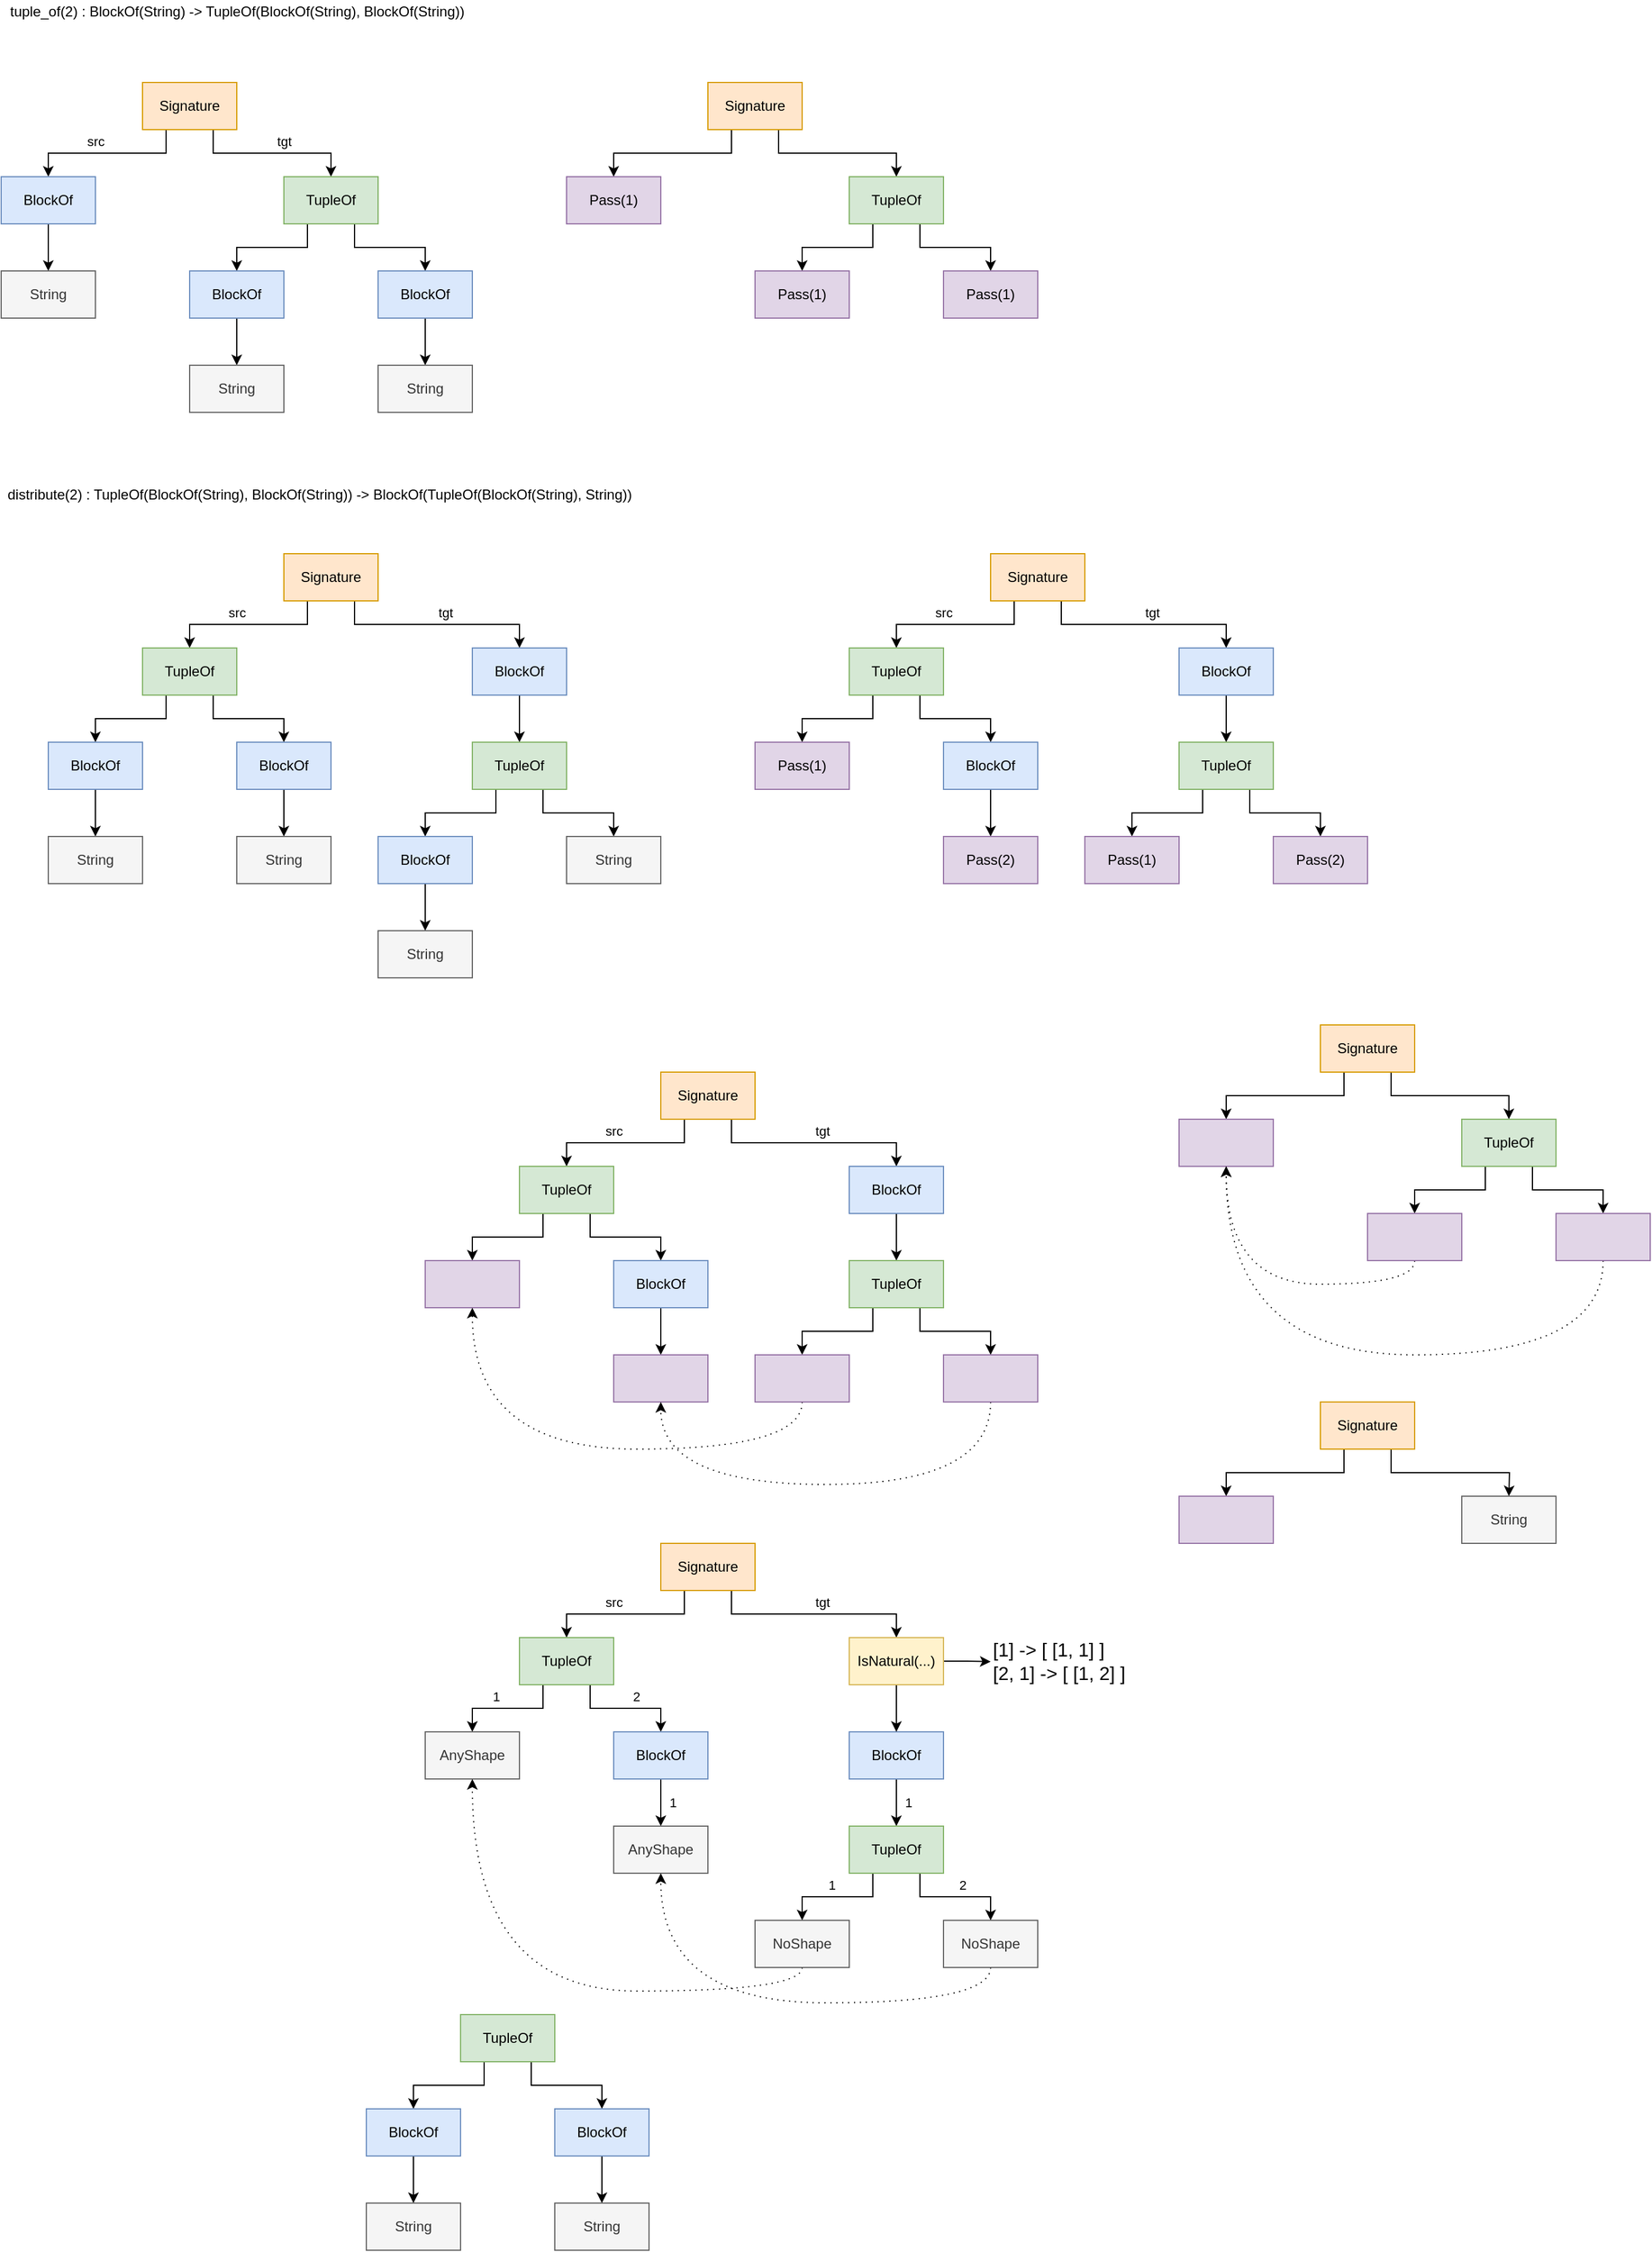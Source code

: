 <mxfile version="13.7.9" type="github">
  <diagram id="jCX3biEMH_KiPf_Mwoyk" name="Page-1">
    <mxGraphModel dx="1157" dy="641" grid="1" gridSize="10" guides="1" tooltips="1" connect="1" arrows="1" fold="1" page="1" pageScale="1" pageWidth="2339" pageHeight="3300" math="0" shadow="0">
      <root>
        <mxCell id="0" />
        <mxCell id="1" parent="0" />
        <mxCell id="fLM_c8r7COVLMNnQFtRv-1" value="tuple_of(2) : BlockOf(String) -&amp;gt; TupleOf(BlockOf(String), BlockOf(String))" style="text;html=1;align=center;verticalAlign=middle;resizable=0;points=[];autosize=1;" vertex="1" parent="1">
          <mxGeometry x="120" y="50" width="400" height="20" as="geometry" />
        </mxCell>
        <mxCell id="fLM_c8r7COVLMNnQFtRv-10" style="edgeStyle=orthogonalEdgeStyle;rounded=0;orthogonalLoop=1;jettySize=auto;html=1;exitX=0.25;exitY=1;exitDx=0;exitDy=0;" edge="1" parent="1" source="fLM_c8r7COVLMNnQFtRv-2" target="fLM_c8r7COVLMNnQFtRv-3">
          <mxGeometry relative="1" as="geometry" />
        </mxCell>
        <mxCell id="fLM_c8r7COVLMNnQFtRv-32" value="src" style="edgeLabel;html=1;align=center;verticalAlign=middle;resizable=0;points=[];" vertex="1" connectable="0" parent="fLM_c8r7COVLMNnQFtRv-10">
          <mxGeometry x="-0.186" y="1" relative="1" as="geometry">
            <mxPoint x="-23" y="-11" as="offset" />
          </mxGeometry>
        </mxCell>
        <mxCell id="fLM_c8r7COVLMNnQFtRv-12" style="edgeStyle=orthogonalEdgeStyle;rounded=0;orthogonalLoop=1;jettySize=auto;html=1;exitX=0.75;exitY=1;exitDx=0;exitDy=0;entryX=0.5;entryY=0;entryDx=0;entryDy=0;" edge="1" parent="1" source="fLM_c8r7COVLMNnQFtRv-2" target="fLM_c8r7COVLMNnQFtRv-5">
          <mxGeometry relative="1" as="geometry" />
        </mxCell>
        <mxCell id="fLM_c8r7COVLMNnQFtRv-33" value="tgt" style="edgeLabel;html=1;align=center;verticalAlign=middle;resizable=0;points=[];" vertex="1" connectable="0" parent="fLM_c8r7COVLMNnQFtRv-12">
          <mxGeometry x="-0.157" y="-3" relative="1" as="geometry">
            <mxPoint x="21" y="-13" as="offset" />
          </mxGeometry>
        </mxCell>
        <mxCell id="fLM_c8r7COVLMNnQFtRv-2" value="Signature" style="rounded=0;whiteSpace=wrap;html=1;fillColor=#ffe6cc;strokeColor=#d79b00;" vertex="1" parent="1">
          <mxGeometry x="240" y="120" width="80" height="40" as="geometry" />
        </mxCell>
        <mxCell id="fLM_c8r7COVLMNnQFtRv-11" style="edgeStyle=orthogonalEdgeStyle;rounded=0;orthogonalLoop=1;jettySize=auto;html=1;exitX=0.5;exitY=1;exitDx=0;exitDy=0;entryX=0.5;entryY=0;entryDx=0;entryDy=0;" edge="1" parent="1" source="fLM_c8r7COVLMNnQFtRv-3" target="fLM_c8r7COVLMNnQFtRv-4">
          <mxGeometry relative="1" as="geometry" />
        </mxCell>
        <mxCell id="fLM_c8r7COVLMNnQFtRv-3" value="BlockOf" style="rounded=0;whiteSpace=wrap;html=1;fillColor=#dae8fc;strokeColor=#6c8ebf;" vertex="1" parent="1">
          <mxGeometry x="120" y="200" width="80" height="40" as="geometry" />
        </mxCell>
        <mxCell id="fLM_c8r7COVLMNnQFtRv-4" value="String" style="rounded=0;whiteSpace=wrap;html=1;fillColor=#f5f5f5;strokeColor=#666666;fontColor=#333333;" vertex="1" parent="1">
          <mxGeometry x="120" y="280" width="80" height="40" as="geometry" />
        </mxCell>
        <mxCell id="fLM_c8r7COVLMNnQFtRv-13" style="edgeStyle=orthogonalEdgeStyle;rounded=0;orthogonalLoop=1;jettySize=auto;html=1;exitX=0.25;exitY=1;exitDx=0;exitDy=0;entryX=0.5;entryY=0;entryDx=0;entryDy=0;" edge="1" parent="1" source="fLM_c8r7COVLMNnQFtRv-5" target="fLM_c8r7COVLMNnQFtRv-6">
          <mxGeometry relative="1" as="geometry" />
        </mxCell>
        <mxCell id="fLM_c8r7COVLMNnQFtRv-16" style="edgeStyle=orthogonalEdgeStyle;rounded=0;orthogonalLoop=1;jettySize=auto;html=1;exitX=0.75;exitY=1;exitDx=0;exitDy=0;entryX=0.5;entryY=0;entryDx=0;entryDy=0;" edge="1" parent="1" source="fLM_c8r7COVLMNnQFtRv-5" target="fLM_c8r7COVLMNnQFtRv-8">
          <mxGeometry relative="1" as="geometry" />
        </mxCell>
        <mxCell id="fLM_c8r7COVLMNnQFtRv-5" value="TupleOf" style="rounded=0;whiteSpace=wrap;html=1;fillColor=#d5e8d4;strokeColor=#82b366;" vertex="1" parent="1">
          <mxGeometry x="360" y="200" width="80" height="40" as="geometry" />
        </mxCell>
        <mxCell id="fLM_c8r7COVLMNnQFtRv-14" style="edgeStyle=orthogonalEdgeStyle;rounded=0;orthogonalLoop=1;jettySize=auto;html=1;exitX=0.5;exitY=1;exitDx=0;exitDy=0;entryX=0.5;entryY=0;entryDx=0;entryDy=0;" edge="1" parent="1" source="fLM_c8r7COVLMNnQFtRv-6" target="fLM_c8r7COVLMNnQFtRv-7">
          <mxGeometry relative="1" as="geometry" />
        </mxCell>
        <mxCell id="fLM_c8r7COVLMNnQFtRv-6" value="BlockOf" style="rounded=0;whiteSpace=wrap;html=1;fillColor=#dae8fc;strokeColor=#6c8ebf;" vertex="1" parent="1">
          <mxGeometry x="280" y="280" width="80" height="40" as="geometry" />
        </mxCell>
        <mxCell id="fLM_c8r7COVLMNnQFtRv-7" value="String" style="rounded=0;whiteSpace=wrap;html=1;fillColor=#f5f5f5;strokeColor=#666666;fontColor=#333333;" vertex="1" parent="1">
          <mxGeometry x="280" y="360" width="80" height="40" as="geometry" />
        </mxCell>
        <mxCell id="fLM_c8r7COVLMNnQFtRv-15" style="edgeStyle=orthogonalEdgeStyle;rounded=0;orthogonalLoop=1;jettySize=auto;html=1;exitX=0.5;exitY=1;exitDx=0;exitDy=0;entryX=0.5;entryY=0;entryDx=0;entryDy=0;" edge="1" parent="1" source="fLM_c8r7COVLMNnQFtRv-8" target="fLM_c8r7COVLMNnQFtRv-9">
          <mxGeometry relative="1" as="geometry" />
        </mxCell>
        <mxCell id="fLM_c8r7COVLMNnQFtRv-8" value="BlockOf" style="rounded=0;whiteSpace=wrap;html=1;fillColor=#dae8fc;strokeColor=#6c8ebf;" vertex="1" parent="1">
          <mxGeometry x="440" y="280" width="80" height="40" as="geometry" />
        </mxCell>
        <mxCell id="fLM_c8r7COVLMNnQFtRv-9" value="String" style="rounded=0;whiteSpace=wrap;html=1;fillColor=#f5f5f5;strokeColor=#666666;fontColor=#333333;" vertex="1" parent="1">
          <mxGeometry x="440" y="360" width="80" height="40" as="geometry" />
        </mxCell>
        <mxCell id="fLM_c8r7COVLMNnQFtRv-17" style="edgeStyle=orthogonalEdgeStyle;rounded=0;orthogonalLoop=1;jettySize=auto;html=1;exitX=0.25;exitY=1;exitDx=0;exitDy=0;" edge="1" parent="1" source="fLM_c8r7COVLMNnQFtRv-19" target="fLM_c8r7COVLMNnQFtRv-21">
          <mxGeometry relative="1" as="geometry" />
        </mxCell>
        <mxCell id="fLM_c8r7COVLMNnQFtRv-18" style="edgeStyle=orthogonalEdgeStyle;rounded=0;orthogonalLoop=1;jettySize=auto;html=1;exitX=0.75;exitY=1;exitDx=0;exitDy=0;entryX=0.5;entryY=0;entryDx=0;entryDy=0;" edge="1" parent="1" source="fLM_c8r7COVLMNnQFtRv-19" target="fLM_c8r7COVLMNnQFtRv-25">
          <mxGeometry relative="1" as="geometry" />
        </mxCell>
        <mxCell id="fLM_c8r7COVLMNnQFtRv-19" value="Signature" style="rounded=0;whiteSpace=wrap;html=1;fillColor=#ffe6cc;strokeColor=#d79b00;" vertex="1" parent="1">
          <mxGeometry x="720" y="120" width="80" height="40" as="geometry" />
        </mxCell>
        <mxCell id="fLM_c8r7COVLMNnQFtRv-21" value="Pass(1)" style="rounded=0;whiteSpace=wrap;html=1;fillColor=#e1d5e7;strokeColor=#9673a6;" vertex="1" parent="1">
          <mxGeometry x="600" y="200" width="80" height="40" as="geometry" />
        </mxCell>
        <mxCell id="fLM_c8r7COVLMNnQFtRv-23" style="edgeStyle=orthogonalEdgeStyle;rounded=0;orthogonalLoop=1;jettySize=auto;html=1;exitX=0.25;exitY=1;exitDx=0;exitDy=0;entryX=0.5;entryY=0;entryDx=0;entryDy=0;" edge="1" parent="1" source="fLM_c8r7COVLMNnQFtRv-25" target="fLM_c8r7COVLMNnQFtRv-27">
          <mxGeometry relative="1" as="geometry" />
        </mxCell>
        <mxCell id="fLM_c8r7COVLMNnQFtRv-24" style="edgeStyle=orthogonalEdgeStyle;rounded=0;orthogonalLoop=1;jettySize=auto;html=1;exitX=0.75;exitY=1;exitDx=0;exitDy=0;entryX=0.5;entryY=0;entryDx=0;entryDy=0;" edge="1" parent="1" source="fLM_c8r7COVLMNnQFtRv-25" target="fLM_c8r7COVLMNnQFtRv-30">
          <mxGeometry relative="1" as="geometry" />
        </mxCell>
        <mxCell id="fLM_c8r7COVLMNnQFtRv-25" value="TupleOf" style="rounded=0;whiteSpace=wrap;html=1;fillColor=#d5e8d4;strokeColor=#82b366;" vertex="1" parent="1">
          <mxGeometry x="840" y="200" width="80" height="40" as="geometry" />
        </mxCell>
        <mxCell id="fLM_c8r7COVLMNnQFtRv-27" value="Pass(1)" style="rounded=0;whiteSpace=wrap;html=1;fillColor=#e1d5e7;strokeColor=#9673a6;" vertex="1" parent="1">
          <mxGeometry x="760" y="280" width="80" height="40" as="geometry" />
        </mxCell>
        <mxCell id="fLM_c8r7COVLMNnQFtRv-30" value="Pass(1)" style="rounded=0;whiteSpace=wrap;html=1;fillColor=#e1d5e7;strokeColor=#9673a6;" vertex="1" parent="1">
          <mxGeometry x="920" y="280" width="80" height="40" as="geometry" />
        </mxCell>
        <mxCell id="fLM_c8r7COVLMNnQFtRv-34" value="distribute(2) : TupleOf(BlockOf(String), BlockOf(String)) -&amp;gt; BlockOf(TupleOf(BlockOf(String), String))" style="text;html=1;align=center;verticalAlign=middle;resizable=0;points=[];autosize=1;" vertex="1" parent="1">
          <mxGeometry x="120" y="460" width="540" height="20" as="geometry" />
        </mxCell>
        <mxCell id="fLM_c8r7COVLMNnQFtRv-35" style="edgeStyle=orthogonalEdgeStyle;rounded=0;orthogonalLoop=1;jettySize=auto;html=1;exitX=0.25;exitY=1;exitDx=0;exitDy=0;entryX=0.5;entryY=0;entryDx=0;entryDy=0;" edge="1" parent="1" source="fLM_c8r7COVLMNnQFtRv-39" target="fLM_c8r7COVLMNnQFtRv-45">
          <mxGeometry relative="1" as="geometry">
            <mxPoint x="280.059" y="600" as="targetPoint" />
          </mxGeometry>
        </mxCell>
        <mxCell id="fLM_c8r7COVLMNnQFtRv-36" value="src" style="edgeLabel;html=1;align=center;verticalAlign=middle;resizable=0;points=[];" vertex="1" connectable="0" parent="fLM_c8r7COVLMNnQFtRv-35">
          <mxGeometry x="-0.186" y="1" relative="1" as="geometry">
            <mxPoint x="-23" y="-11" as="offset" />
          </mxGeometry>
        </mxCell>
        <mxCell id="fLM_c8r7COVLMNnQFtRv-37" style="edgeStyle=orthogonalEdgeStyle;rounded=0;orthogonalLoop=1;jettySize=auto;html=1;exitX=0.75;exitY=1;exitDx=0;exitDy=0;entryX=0.5;entryY=0;entryDx=0;entryDy=0;" edge="1" parent="1" source="fLM_c8r7COVLMNnQFtRv-39" target="fLM_c8r7COVLMNnQFtRv-52">
          <mxGeometry relative="1" as="geometry">
            <mxPoint x="550" y="590" as="targetPoint" />
          </mxGeometry>
        </mxCell>
        <mxCell id="fLM_c8r7COVLMNnQFtRv-38" value="tgt" style="edgeLabel;html=1;align=center;verticalAlign=middle;resizable=0;points=[];" vertex="1" connectable="0" parent="fLM_c8r7COVLMNnQFtRv-37">
          <mxGeometry x="-0.157" y="-3" relative="1" as="geometry">
            <mxPoint x="21" y="-13" as="offset" />
          </mxGeometry>
        </mxCell>
        <mxCell id="fLM_c8r7COVLMNnQFtRv-39" value="Signature" style="rounded=0;whiteSpace=wrap;html=1;fillColor=#ffe6cc;strokeColor=#d79b00;" vertex="1" parent="1">
          <mxGeometry x="360" y="520" width="80" height="40" as="geometry" />
        </mxCell>
        <mxCell id="fLM_c8r7COVLMNnQFtRv-43" style="edgeStyle=orthogonalEdgeStyle;rounded=0;orthogonalLoop=1;jettySize=auto;html=1;exitX=0.25;exitY=1;exitDx=0;exitDy=0;entryX=0.5;entryY=0;entryDx=0;entryDy=0;" edge="1" parent="1" source="fLM_c8r7COVLMNnQFtRv-45" target="fLM_c8r7COVLMNnQFtRv-47">
          <mxGeometry relative="1" as="geometry" />
        </mxCell>
        <mxCell id="fLM_c8r7COVLMNnQFtRv-44" style="edgeStyle=orthogonalEdgeStyle;rounded=0;orthogonalLoop=1;jettySize=auto;html=1;exitX=0.75;exitY=1;exitDx=0;exitDy=0;entryX=0.5;entryY=0;entryDx=0;entryDy=0;" edge="1" parent="1" source="fLM_c8r7COVLMNnQFtRv-45" target="fLM_c8r7COVLMNnQFtRv-50">
          <mxGeometry relative="1" as="geometry" />
        </mxCell>
        <mxCell id="fLM_c8r7COVLMNnQFtRv-45" value="TupleOf" style="rounded=0;whiteSpace=wrap;html=1;fillColor=#d5e8d4;strokeColor=#82b366;" vertex="1" parent="1">
          <mxGeometry x="240" y="600" width="80" height="40" as="geometry" />
        </mxCell>
        <mxCell id="fLM_c8r7COVLMNnQFtRv-46" style="edgeStyle=orthogonalEdgeStyle;rounded=0;orthogonalLoop=1;jettySize=auto;html=1;exitX=0.5;exitY=1;exitDx=0;exitDy=0;entryX=0.5;entryY=0;entryDx=0;entryDy=0;" edge="1" parent="1" source="fLM_c8r7COVLMNnQFtRv-47" target="fLM_c8r7COVLMNnQFtRv-48">
          <mxGeometry relative="1" as="geometry" />
        </mxCell>
        <mxCell id="fLM_c8r7COVLMNnQFtRv-47" value="BlockOf" style="rounded=0;whiteSpace=wrap;html=1;fillColor=#dae8fc;strokeColor=#6c8ebf;" vertex="1" parent="1">
          <mxGeometry x="160" y="680" width="80" height="40" as="geometry" />
        </mxCell>
        <mxCell id="fLM_c8r7COVLMNnQFtRv-48" value="String" style="rounded=0;whiteSpace=wrap;html=1;fillColor=#f5f5f5;strokeColor=#666666;fontColor=#333333;" vertex="1" parent="1">
          <mxGeometry x="160" y="760" width="80" height="40" as="geometry" />
        </mxCell>
        <mxCell id="fLM_c8r7COVLMNnQFtRv-49" style="edgeStyle=orthogonalEdgeStyle;rounded=0;orthogonalLoop=1;jettySize=auto;html=1;exitX=0.5;exitY=1;exitDx=0;exitDy=0;entryX=0.5;entryY=0;entryDx=0;entryDy=0;" edge="1" parent="1" source="fLM_c8r7COVLMNnQFtRv-50" target="fLM_c8r7COVLMNnQFtRv-51">
          <mxGeometry relative="1" as="geometry" />
        </mxCell>
        <mxCell id="fLM_c8r7COVLMNnQFtRv-50" value="BlockOf" style="rounded=0;whiteSpace=wrap;html=1;fillColor=#dae8fc;strokeColor=#6c8ebf;" vertex="1" parent="1">
          <mxGeometry x="320" y="680" width="80" height="40" as="geometry" />
        </mxCell>
        <mxCell id="fLM_c8r7COVLMNnQFtRv-51" value="String" style="rounded=0;whiteSpace=wrap;html=1;fillColor=#f5f5f5;strokeColor=#666666;fontColor=#333333;" vertex="1" parent="1">
          <mxGeometry x="320" y="760" width="80" height="40" as="geometry" />
        </mxCell>
        <mxCell id="fLM_c8r7COVLMNnQFtRv-62" style="edgeStyle=orthogonalEdgeStyle;rounded=0;orthogonalLoop=1;jettySize=auto;html=1;exitX=0.5;exitY=1;exitDx=0;exitDy=0;entryX=0.5;entryY=0;entryDx=0;entryDy=0;" edge="1" parent="1" source="fLM_c8r7COVLMNnQFtRv-52" target="fLM_c8r7COVLMNnQFtRv-55">
          <mxGeometry relative="1" as="geometry" />
        </mxCell>
        <mxCell id="fLM_c8r7COVLMNnQFtRv-52" value="BlockOf" style="rounded=0;whiteSpace=wrap;html=1;fillColor=#dae8fc;strokeColor=#6c8ebf;" vertex="1" parent="1">
          <mxGeometry x="520" y="600" width="80" height="40" as="geometry" />
        </mxCell>
        <mxCell id="fLM_c8r7COVLMNnQFtRv-53" style="edgeStyle=orthogonalEdgeStyle;rounded=0;orthogonalLoop=1;jettySize=auto;html=1;exitX=0.25;exitY=1;exitDx=0;exitDy=0;entryX=0.5;entryY=0;entryDx=0;entryDy=0;" edge="1" parent="1" source="fLM_c8r7COVLMNnQFtRv-55" target="fLM_c8r7COVLMNnQFtRv-57">
          <mxGeometry relative="1" as="geometry" />
        </mxCell>
        <mxCell id="fLM_c8r7COVLMNnQFtRv-54" style="edgeStyle=orthogonalEdgeStyle;rounded=0;orthogonalLoop=1;jettySize=auto;html=1;exitX=0.75;exitY=1;exitDx=0;exitDy=0;entryX=0.5;entryY=0;entryDx=0;entryDy=0;" edge="1" parent="1" source="fLM_c8r7COVLMNnQFtRv-55" target="fLM_c8r7COVLMNnQFtRv-61">
          <mxGeometry relative="1" as="geometry">
            <mxPoint x="640" y="760" as="targetPoint" />
          </mxGeometry>
        </mxCell>
        <mxCell id="fLM_c8r7COVLMNnQFtRv-55" value="TupleOf" style="rounded=0;whiteSpace=wrap;html=1;fillColor=#d5e8d4;strokeColor=#82b366;" vertex="1" parent="1">
          <mxGeometry x="520" y="680" width="80" height="40" as="geometry" />
        </mxCell>
        <mxCell id="fLM_c8r7COVLMNnQFtRv-56" style="edgeStyle=orthogonalEdgeStyle;rounded=0;orthogonalLoop=1;jettySize=auto;html=1;exitX=0.5;exitY=1;exitDx=0;exitDy=0;entryX=0.5;entryY=0;entryDx=0;entryDy=0;" edge="1" parent="1" source="fLM_c8r7COVLMNnQFtRv-57" target="fLM_c8r7COVLMNnQFtRv-58">
          <mxGeometry relative="1" as="geometry" />
        </mxCell>
        <mxCell id="fLM_c8r7COVLMNnQFtRv-57" value="BlockOf" style="rounded=0;whiteSpace=wrap;html=1;fillColor=#dae8fc;strokeColor=#6c8ebf;" vertex="1" parent="1">
          <mxGeometry x="440" y="760" width="80" height="40" as="geometry" />
        </mxCell>
        <mxCell id="fLM_c8r7COVLMNnQFtRv-58" value="String" style="rounded=0;whiteSpace=wrap;html=1;fillColor=#f5f5f5;strokeColor=#666666;fontColor=#333333;" vertex="1" parent="1">
          <mxGeometry x="440" y="840" width="80" height="40" as="geometry" />
        </mxCell>
        <mxCell id="fLM_c8r7COVLMNnQFtRv-61" value="String" style="rounded=0;whiteSpace=wrap;html=1;fillColor=#f5f5f5;strokeColor=#666666;fontColor=#333333;" vertex="1" parent="1">
          <mxGeometry x="600" y="760" width="80" height="40" as="geometry" />
        </mxCell>
        <mxCell id="fLM_c8r7COVLMNnQFtRv-63" style="edgeStyle=orthogonalEdgeStyle;rounded=0;orthogonalLoop=1;jettySize=auto;html=1;exitX=0.25;exitY=1;exitDx=0;exitDy=0;entryX=0.5;entryY=0;entryDx=0;entryDy=0;" edge="1" parent="1" source="fLM_c8r7COVLMNnQFtRv-67" target="fLM_c8r7COVLMNnQFtRv-70">
          <mxGeometry relative="1" as="geometry">
            <mxPoint x="880.059" y="600" as="targetPoint" />
          </mxGeometry>
        </mxCell>
        <mxCell id="fLM_c8r7COVLMNnQFtRv-64" value="src" style="edgeLabel;html=1;align=center;verticalAlign=middle;resizable=0;points=[];" vertex="1" connectable="0" parent="fLM_c8r7COVLMNnQFtRv-63">
          <mxGeometry x="-0.186" y="1" relative="1" as="geometry">
            <mxPoint x="-23" y="-11" as="offset" />
          </mxGeometry>
        </mxCell>
        <mxCell id="fLM_c8r7COVLMNnQFtRv-65" style="edgeStyle=orthogonalEdgeStyle;rounded=0;orthogonalLoop=1;jettySize=auto;html=1;exitX=0.75;exitY=1;exitDx=0;exitDy=0;entryX=0.5;entryY=0;entryDx=0;entryDy=0;" edge="1" parent="1" source="fLM_c8r7COVLMNnQFtRv-67" target="fLM_c8r7COVLMNnQFtRv-78">
          <mxGeometry relative="1" as="geometry">
            <mxPoint x="1150" y="590" as="targetPoint" />
          </mxGeometry>
        </mxCell>
        <mxCell id="fLM_c8r7COVLMNnQFtRv-66" value="tgt" style="edgeLabel;html=1;align=center;verticalAlign=middle;resizable=0;points=[];" vertex="1" connectable="0" parent="fLM_c8r7COVLMNnQFtRv-65">
          <mxGeometry x="-0.157" y="-3" relative="1" as="geometry">
            <mxPoint x="21" y="-13" as="offset" />
          </mxGeometry>
        </mxCell>
        <mxCell id="fLM_c8r7COVLMNnQFtRv-67" value="Signature" style="rounded=0;whiteSpace=wrap;html=1;fillColor=#ffe6cc;strokeColor=#d79b00;" vertex="1" parent="1">
          <mxGeometry x="960" y="520" width="80" height="40" as="geometry" />
        </mxCell>
        <mxCell id="fLM_c8r7COVLMNnQFtRv-68" style="edgeStyle=orthogonalEdgeStyle;rounded=0;orthogonalLoop=1;jettySize=auto;html=1;exitX=0.25;exitY=1;exitDx=0;exitDy=0;entryX=0.5;entryY=0;entryDx=0;entryDy=0;" edge="1" parent="1" source="fLM_c8r7COVLMNnQFtRv-70" target="fLM_c8r7COVLMNnQFtRv-72">
          <mxGeometry relative="1" as="geometry" />
        </mxCell>
        <mxCell id="fLM_c8r7COVLMNnQFtRv-69" style="edgeStyle=orthogonalEdgeStyle;rounded=0;orthogonalLoop=1;jettySize=auto;html=1;exitX=0.75;exitY=1;exitDx=0;exitDy=0;entryX=0.5;entryY=0;entryDx=0;entryDy=0;" edge="1" parent="1" source="fLM_c8r7COVLMNnQFtRv-70" target="fLM_c8r7COVLMNnQFtRv-75">
          <mxGeometry relative="1" as="geometry" />
        </mxCell>
        <mxCell id="fLM_c8r7COVLMNnQFtRv-70" value="TupleOf" style="rounded=0;whiteSpace=wrap;html=1;fillColor=#d5e8d4;strokeColor=#82b366;" vertex="1" parent="1">
          <mxGeometry x="840" y="600" width="80" height="40" as="geometry" />
        </mxCell>
        <mxCell id="fLM_c8r7COVLMNnQFtRv-72" value="Pass(1)" style="rounded=0;whiteSpace=wrap;html=1;fillColor=#e1d5e7;strokeColor=#9673a6;" vertex="1" parent="1">
          <mxGeometry x="760" y="680" width="80" height="40" as="geometry" />
        </mxCell>
        <mxCell id="fLM_c8r7COVLMNnQFtRv-74" style="edgeStyle=orthogonalEdgeStyle;rounded=0;orthogonalLoop=1;jettySize=auto;html=1;exitX=0.5;exitY=1;exitDx=0;exitDy=0;entryX=0.5;entryY=0;entryDx=0;entryDy=0;" edge="1" parent="1" source="fLM_c8r7COVLMNnQFtRv-75" target="fLM_c8r7COVLMNnQFtRv-76">
          <mxGeometry relative="1" as="geometry" />
        </mxCell>
        <mxCell id="fLM_c8r7COVLMNnQFtRv-75" value="BlockOf" style="rounded=0;whiteSpace=wrap;html=1;fillColor=#dae8fc;strokeColor=#6c8ebf;" vertex="1" parent="1">
          <mxGeometry x="920" y="680" width="80" height="40" as="geometry" />
        </mxCell>
        <mxCell id="fLM_c8r7COVLMNnQFtRv-76" value="Pass(2)" style="rounded=0;whiteSpace=wrap;html=1;fillColor=#e1d5e7;strokeColor=#9673a6;" vertex="1" parent="1">
          <mxGeometry x="920" y="760" width="80" height="40" as="geometry" />
        </mxCell>
        <mxCell id="fLM_c8r7COVLMNnQFtRv-77" style="edgeStyle=orthogonalEdgeStyle;rounded=0;orthogonalLoop=1;jettySize=auto;html=1;exitX=0.5;exitY=1;exitDx=0;exitDy=0;entryX=0.5;entryY=0;entryDx=0;entryDy=0;" edge="1" parent="1" source="fLM_c8r7COVLMNnQFtRv-78" target="fLM_c8r7COVLMNnQFtRv-81">
          <mxGeometry relative="1" as="geometry" />
        </mxCell>
        <mxCell id="fLM_c8r7COVLMNnQFtRv-78" value="BlockOf" style="rounded=0;whiteSpace=wrap;html=1;fillColor=#dae8fc;strokeColor=#6c8ebf;" vertex="1" parent="1">
          <mxGeometry x="1120" y="600" width="80" height="40" as="geometry" />
        </mxCell>
        <mxCell id="fLM_c8r7COVLMNnQFtRv-79" style="edgeStyle=orthogonalEdgeStyle;rounded=0;orthogonalLoop=1;jettySize=auto;html=1;exitX=0.25;exitY=1;exitDx=0;exitDy=0;entryX=0.5;entryY=0;entryDx=0;entryDy=0;" edge="1" parent="1" source="fLM_c8r7COVLMNnQFtRv-81" target="fLM_c8r7COVLMNnQFtRv-83">
          <mxGeometry relative="1" as="geometry" />
        </mxCell>
        <mxCell id="fLM_c8r7COVLMNnQFtRv-80" style="edgeStyle=orthogonalEdgeStyle;rounded=0;orthogonalLoop=1;jettySize=auto;html=1;exitX=0.75;exitY=1;exitDx=0;exitDy=0;entryX=0.5;entryY=0;entryDx=0;entryDy=0;" edge="1" parent="1" source="fLM_c8r7COVLMNnQFtRv-81" target="fLM_c8r7COVLMNnQFtRv-85">
          <mxGeometry relative="1" as="geometry">
            <mxPoint x="1240" y="760" as="targetPoint" />
          </mxGeometry>
        </mxCell>
        <mxCell id="fLM_c8r7COVLMNnQFtRv-81" value="TupleOf" style="rounded=0;whiteSpace=wrap;html=1;fillColor=#d5e8d4;strokeColor=#82b366;" vertex="1" parent="1">
          <mxGeometry x="1120" y="680" width="80" height="40" as="geometry" />
        </mxCell>
        <mxCell id="fLM_c8r7COVLMNnQFtRv-83" value="Pass(1)" style="rounded=0;whiteSpace=wrap;html=1;fillColor=#e1d5e7;strokeColor=#9673a6;" vertex="1" parent="1">
          <mxGeometry x="1040" y="760" width="80" height="40" as="geometry" />
        </mxCell>
        <mxCell id="fLM_c8r7COVLMNnQFtRv-85" value="Pass(2)" style="rounded=0;whiteSpace=wrap;html=1;fillColor=#e1d5e7;strokeColor=#9673a6;" vertex="1" parent="1">
          <mxGeometry x="1200" y="760" width="80" height="40" as="geometry" />
        </mxCell>
        <mxCell id="fLM_c8r7COVLMNnQFtRv-86" style="edgeStyle=orthogonalEdgeStyle;rounded=0;orthogonalLoop=1;jettySize=auto;html=1;exitX=0.25;exitY=1;exitDx=0;exitDy=0;entryX=0.5;entryY=0;entryDx=0;entryDy=0;" edge="1" parent="1" source="fLM_c8r7COVLMNnQFtRv-90" target="fLM_c8r7COVLMNnQFtRv-93">
          <mxGeometry relative="1" as="geometry">
            <mxPoint x="600.059" y="1040" as="targetPoint" />
          </mxGeometry>
        </mxCell>
        <mxCell id="fLM_c8r7COVLMNnQFtRv-87" value="src" style="edgeLabel;html=1;align=center;verticalAlign=middle;resizable=0;points=[];" vertex="1" connectable="0" parent="fLM_c8r7COVLMNnQFtRv-86">
          <mxGeometry x="-0.186" y="1" relative="1" as="geometry">
            <mxPoint x="-23" y="-11" as="offset" />
          </mxGeometry>
        </mxCell>
        <mxCell id="fLM_c8r7COVLMNnQFtRv-88" style="edgeStyle=orthogonalEdgeStyle;rounded=0;orthogonalLoop=1;jettySize=auto;html=1;exitX=0.75;exitY=1;exitDx=0;exitDy=0;entryX=0.5;entryY=0;entryDx=0;entryDy=0;" edge="1" parent="1" source="fLM_c8r7COVLMNnQFtRv-90" target="fLM_c8r7COVLMNnQFtRv-99">
          <mxGeometry relative="1" as="geometry">
            <mxPoint x="870" y="1030" as="targetPoint" />
          </mxGeometry>
        </mxCell>
        <mxCell id="fLM_c8r7COVLMNnQFtRv-89" value="tgt" style="edgeLabel;html=1;align=center;verticalAlign=middle;resizable=0;points=[];" vertex="1" connectable="0" parent="fLM_c8r7COVLMNnQFtRv-88">
          <mxGeometry x="-0.157" y="-3" relative="1" as="geometry">
            <mxPoint x="21" y="-13" as="offset" />
          </mxGeometry>
        </mxCell>
        <mxCell id="fLM_c8r7COVLMNnQFtRv-90" value="Signature" style="rounded=0;whiteSpace=wrap;html=1;fillColor=#ffe6cc;strokeColor=#d79b00;" vertex="1" parent="1">
          <mxGeometry x="680" y="960" width="80" height="40" as="geometry" />
        </mxCell>
        <mxCell id="fLM_c8r7COVLMNnQFtRv-91" style="edgeStyle=orthogonalEdgeStyle;rounded=0;orthogonalLoop=1;jettySize=auto;html=1;exitX=0.25;exitY=1;exitDx=0;exitDy=0;entryX=0.5;entryY=0;entryDx=0;entryDy=0;" edge="1" parent="1" source="fLM_c8r7COVLMNnQFtRv-93" target="fLM_c8r7COVLMNnQFtRv-94">
          <mxGeometry relative="1" as="geometry" />
        </mxCell>
        <mxCell id="fLM_c8r7COVLMNnQFtRv-92" style="edgeStyle=orthogonalEdgeStyle;rounded=0;orthogonalLoop=1;jettySize=auto;html=1;exitX=0.75;exitY=1;exitDx=0;exitDy=0;entryX=0.5;entryY=0;entryDx=0;entryDy=0;" edge="1" parent="1" source="fLM_c8r7COVLMNnQFtRv-93" target="fLM_c8r7COVLMNnQFtRv-96">
          <mxGeometry relative="1" as="geometry" />
        </mxCell>
        <mxCell id="fLM_c8r7COVLMNnQFtRv-93" value="TupleOf" style="rounded=0;whiteSpace=wrap;html=1;fillColor=#d5e8d4;strokeColor=#82b366;" vertex="1" parent="1">
          <mxGeometry x="560" y="1040" width="80" height="40" as="geometry" />
        </mxCell>
        <mxCell id="fLM_c8r7COVLMNnQFtRv-94" value="" style="rounded=0;whiteSpace=wrap;html=1;fillColor=#e1d5e7;strokeColor=#9673a6;" vertex="1" parent="1">
          <mxGeometry x="480" y="1120" width="80" height="40" as="geometry" />
        </mxCell>
        <mxCell id="fLM_c8r7COVLMNnQFtRv-95" style="edgeStyle=orthogonalEdgeStyle;rounded=0;orthogonalLoop=1;jettySize=auto;html=1;exitX=0.5;exitY=1;exitDx=0;exitDy=0;entryX=0.5;entryY=0;entryDx=0;entryDy=0;" edge="1" parent="1" source="fLM_c8r7COVLMNnQFtRv-96" target="fLM_c8r7COVLMNnQFtRv-97">
          <mxGeometry relative="1" as="geometry" />
        </mxCell>
        <mxCell id="fLM_c8r7COVLMNnQFtRv-96" value="BlockOf" style="rounded=0;whiteSpace=wrap;html=1;fillColor=#dae8fc;strokeColor=#6c8ebf;" vertex="1" parent="1">
          <mxGeometry x="640" y="1120" width="80" height="40" as="geometry" />
        </mxCell>
        <mxCell id="fLM_c8r7COVLMNnQFtRv-97" value="" style="rounded=0;whiteSpace=wrap;html=1;fillColor=#e1d5e7;strokeColor=#9673a6;" vertex="1" parent="1">
          <mxGeometry x="640" y="1200" width="80" height="40" as="geometry" />
        </mxCell>
        <mxCell id="fLM_c8r7COVLMNnQFtRv-98" style="edgeStyle=orthogonalEdgeStyle;rounded=0;orthogonalLoop=1;jettySize=auto;html=1;exitX=0.5;exitY=1;exitDx=0;exitDy=0;entryX=0.5;entryY=0;entryDx=0;entryDy=0;" edge="1" parent="1" source="fLM_c8r7COVLMNnQFtRv-99" target="fLM_c8r7COVLMNnQFtRv-102">
          <mxGeometry relative="1" as="geometry" />
        </mxCell>
        <mxCell id="fLM_c8r7COVLMNnQFtRv-99" value="BlockOf" style="rounded=0;whiteSpace=wrap;html=1;fillColor=#dae8fc;strokeColor=#6c8ebf;" vertex="1" parent="1">
          <mxGeometry x="840" y="1040" width="80" height="40" as="geometry" />
        </mxCell>
        <mxCell id="fLM_c8r7COVLMNnQFtRv-100" style="edgeStyle=orthogonalEdgeStyle;rounded=0;orthogonalLoop=1;jettySize=auto;html=1;exitX=0.25;exitY=1;exitDx=0;exitDy=0;entryX=0.5;entryY=0;entryDx=0;entryDy=0;" edge="1" parent="1" source="fLM_c8r7COVLMNnQFtRv-102" target="fLM_c8r7COVLMNnQFtRv-103">
          <mxGeometry relative="1" as="geometry" />
        </mxCell>
        <mxCell id="fLM_c8r7COVLMNnQFtRv-101" style="edgeStyle=orthogonalEdgeStyle;rounded=0;orthogonalLoop=1;jettySize=auto;html=1;exitX=0.75;exitY=1;exitDx=0;exitDy=0;entryX=0.5;entryY=0;entryDx=0;entryDy=0;" edge="1" parent="1" source="fLM_c8r7COVLMNnQFtRv-102" target="fLM_c8r7COVLMNnQFtRv-104">
          <mxGeometry relative="1" as="geometry">
            <mxPoint x="960" y="1200" as="targetPoint" />
          </mxGeometry>
        </mxCell>
        <mxCell id="fLM_c8r7COVLMNnQFtRv-102" value="TupleOf" style="rounded=0;whiteSpace=wrap;html=1;fillColor=#d5e8d4;strokeColor=#82b366;" vertex="1" parent="1">
          <mxGeometry x="840" y="1120" width="80" height="40" as="geometry" />
        </mxCell>
        <mxCell id="fLM_c8r7COVLMNnQFtRv-105" style="edgeStyle=orthogonalEdgeStyle;rounded=0;orthogonalLoop=1;jettySize=auto;html=1;entryX=0.5;entryY=1;entryDx=0;entryDy=0;curved=1;dashed=1;dashPattern=1 4;" edge="1" parent="1" source="fLM_c8r7COVLMNnQFtRv-103" target="fLM_c8r7COVLMNnQFtRv-94">
          <mxGeometry relative="1" as="geometry">
            <Array as="points">
              <mxPoint x="800" y="1280" />
              <mxPoint x="520" y="1280" />
            </Array>
          </mxGeometry>
        </mxCell>
        <mxCell id="fLM_c8r7COVLMNnQFtRv-103" value="" style="rounded=0;whiteSpace=wrap;html=1;fillColor=#e1d5e7;strokeColor=#9673a6;" vertex="1" parent="1">
          <mxGeometry x="760" y="1200" width="80" height="40" as="geometry" />
        </mxCell>
        <mxCell id="fLM_c8r7COVLMNnQFtRv-106" style="edgeStyle=orthogonalEdgeStyle;curved=1;rounded=0;orthogonalLoop=1;jettySize=auto;html=1;exitX=0.5;exitY=1;exitDx=0;exitDy=0;entryX=0.5;entryY=1;entryDx=0;entryDy=0;dashed=1;dashPattern=1 4;" edge="1" parent="1" source="fLM_c8r7COVLMNnQFtRv-104" target="fLM_c8r7COVLMNnQFtRv-97">
          <mxGeometry relative="1" as="geometry">
            <Array as="points">
              <mxPoint x="960" y="1310" />
              <mxPoint x="680" y="1310" />
            </Array>
          </mxGeometry>
        </mxCell>
        <mxCell id="fLM_c8r7COVLMNnQFtRv-104" value="" style="rounded=0;whiteSpace=wrap;html=1;fillColor=#e1d5e7;strokeColor=#9673a6;" vertex="1" parent="1">
          <mxGeometry x="920" y="1200" width="80" height="40" as="geometry" />
        </mxCell>
        <mxCell id="fLM_c8r7COVLMNnQFtRv-107" style="edgeStyle=orthogonalEdgeStyle;rounded=0;orthogonalLoop=1;jettySize=auto;html=1;exitX=0.25;exitY=1;exitDx=0;exitDy=0;" edge="1" parent="1" source="fLM_c8r7COVLMNnQFtRv-109" target="fLM_c8r7COVLMNnQFtRv-110">
          <mxGeometry relative="1" as="geometry" />
        </mxCell>
        <mxCell id="fLM_c8r7COVLMNnQFtRv-108" style="edgeStyle=orthogonalEdgeStyle;rounded=0;orthogonalLoop=1;jettySize=auto;html=1;exitX=0.75;exitY=1;exitDx=0;exitDy=0;entryX=0.5;entryY=0;entryDx=0;entryDy=0;" edge="1" parent="1" source="fLM_c8r7COVLMNnQFtRv-109" target="fLM_c8r7COVLMNnQFtRv-113">
          <mxGeometry relative="1" as="geometry" />
        </mxCell>
        <mxCell id="fLM_c8r7COVLMNnQFtRv-109" value="Signature" style="rounded=0;whiteSpace=wrap;html=1;fillColor=#ffe6cc;strokeColor=#d79b00;" vertex="1" parent="1">
          <mxGeometry x="1240" y="920" width="80" height="40" as="geometry" />
        </mxCell>
        <mxCell id="fLM_c8r7COVLMNnQFtRv-110" value="" style="rounded=0;whiteSpace=wrap;html=1;fillColor=#e1d5e7;strokeColor=#9673a6;" vertex="1" parent="1">
          <mxGeometry x="1120" y="1000" width="80" height="40" as="geometry" />
        </mxCell>
        <mxCell id="fLM_c8r7COVLMNnQFtRv-111" style="edgeStyle=orthogonalEdgeStyle;rounded=0;orthogonalLoop=1;jettySize=auto;html=1;exitX=0.25;exitY=1;exitDx=0;exitDy=0;entryX=0.5;entryY=0;entryDx=0;entryDy=0;" edge="1" parent="1" source="fLM_c8r7COVLMNnQFtRv-113" target="fLM_c8r7COVLMNnQFtRv-114">
          <mxGeometry relative="1" as="geometry" />
        </mxCell>
        <mxCell id="fLM_c8r7COVLMNnQFtRv-112" style="edgeStyle=orthogonalEdgeStyle;rounded=0;orthogonalLoop=1;jettySize=auto;html=1;exitX=0.75;exitY=1;exitDx=0;exitDy=0;entryX=0.5;entryY=0;entryDx=0;entryDy=0;" edge="1" parent="1" source="fLM_c8r7COVLMNnQFtRv-113" target="fLM_c8r7COVLMNnQFtRv-115">
          <mxGeometry relative="1" as="geometry" />
        </mxCell>
        <mxCell id="fLM_c8r7COVLMNnQFtRv-113" value="TupleOf" style="rounded=0;whiteSpace=wrap;html=1;fillColor=#d5e8d4;strokeColor=#82b366;" vertex="1" parent="1">
          <mxGeometry x="1360" y="1000" width="80" height="40" as="geometry" />
        </mxCell>
        <mxCell id="fLM_c8r7COVLMNnQFtRv-116" style="edgeStyle=orthogonalEdgeStyle;curved=1;rounded=0;orthogonalLoop=1;jettySize=auto;html=1;exitX=0.5;exitY=1;exitDx=0;exitDy=0;entryX=0.5;entryY=1;entryDx=0;entryDy=0;dashed=1;dashPattern=1 4;" edge="1" parent="1" source="fLM_c8r7COVLMNnQFtRv-114" target="fLM_c8r7COVLMNnQFtRv-110">
          <mxGeometry relative="1" as="geometry" />
        </mxCell>
        <mxCell id="fLM_c8r7COVLMNnQFtRv-114" value="" style="rounded=0;whiteSpace=wrap;html=1;fillColor=#e1d5e7;strokeColor=#9673a6;" vertex="1" parent="1">
          <mxGeometry x="1280" y="1080" width="80" height="40" as="geometry" />
        </mxCell>
        <mxCell id="fLM_c8r7COVLMNnQFtRv-117" style="edgeStyle=orthogonalEdgeStyle;curved=1;rounded=0;orthogonalLoop=1;jettySize=auto;html=1;exitX=0.5;exitY=1;exitDx=0;exitDy=0;dashed=1;dashPattern=1 4;" edge="1" parent="1" source="fLM_c8r7COVLMNnQFtRv-115">
          <mxGeometry relative="1" as="geometry">
            <mxPoint x="1160" y="1040" as="targetPoint" />
            <Array as="points">
              <mxPoint x="1480" y="1200" />
              <mxPoint x="1160" y="1200" />
            </Array>
          </mxGeometry>
        </mxCell>
        <mxCell id="fLM_c8r7COVLMNnQFtRv-115" value="" style="rounded=0;whiteSpace=wrap;html=1;fillColor=#e1d5e7;strokeColor=#9673a6;" vertex="1" parent="1">
          <mxGeometry x="1440" y="1080" width="80" height="40" as="geometry" />
        </mxCell>
        <mxCell id="fLM_c8r7COVLMNnQFtRv-118" style="edgeStyle=orthogonalEdgeStyle;rounded=0;orthogonalLoop=1;jettySize=auto;html=1;exitX=0.25;exitY=1;exitDx=0;exitDy=0;" edge="1" parent="1" source="fLM_c8r7COVLMNnQFtRv-120" target="fLM_c8r7COVLMNnQFtRv-121">
          <mxGeometry relative="1" as="geometry" />
        </mxCell>
        <mxCell id="fLM_c8r7COVLMNnQFtRv-119" style="edgeStyle=orthogonalEdgeStyle;rounded=0;orthogonalLoop=1;jettySize=auto;html=1;exitX=0.75;exitY=1;exitDx=0;exitDy=0;" edge="1" parent="1" source="fLM_c8r7COVLMNnQFtRv-120">
          <mxGeometry relative="1" as="geometry">
            <mxPoint x="1400" y="1320" as="targetPoint" />
          </mxGeometry>
        </mxCell>
        <mxCell id="fLM_c8r7COVLMNnQFtRv-120" value="Signature" style="rounded=0;whiteSpace=wrap;html=1;fillColor=#ffe6cc;strokeColor=#d79b00;" vertex="1" parent="1">
          <mxGeometry x="1240" y="1240" width="80" height="40" as="geometry" />
        </mxCell>
        <mxCell id="fLM_c8r7COVLMNnQFtRv-121" value="" style="rounded=0;whiteSpace=wrap;html=1;fillColor=#e1d5e7;strokeColor=#9673a6;" vertex="1" parent="1">
          <mxGeometry x="1120" y="1320" width="80" height="40" as="geometry" />
        </mxCell>
        <mxCell id="fLM_c8r7COVLMNnQFtRv-129" value="String" style="rounded=0;whiteSpace=wrap;html=1;fillColor=#f5f5f5;strokeColor=#666666;fontColor=#333333;" vertex="1" parent="1">
          <mxGeometry x="1360" y="1320" width="80" height="40" as="geometry" />
        </mxCell>
        <mxCell id="fLM_c8r7COVLMNnQFtRv-130" style="edgeStyle=orthogonalEdgeStyle;rounded=0;orthogonalLoop=1;jettySize=auto;html=1;exitX=0.25;exitY=1;exitDx=0;exitDy=0;entryX=0.5;entryY=0;entryDx=0;entryDy=0;" edge="1" parent="1" source="fLM_c8r7COVLMNnQFtRv-134" target="fLM_c8r7COVLMNnQFtRv-137">
          <mxGeometry relative="1" as="geometry">
            <mxPoint x="600.059" y="1440" as="targetPoint" />
          </mxGeometry>
        </mxCell>
        <mxCell id="fLM_c8r7COVLMNnQFtRv-131" value="src" style="edgeLabel;html=1;align=center;verticalAlign=middle;resizable=0;points=[];" vertex="1" connectable="0" parent="fLM_c8r7COVLMNnQFtRv-130">
          <mxGeometry x="-0.186" y="1" relative="1" as="geometry">
            <mxPoint x="-23" y="-11" as="offset" />
          </mxGeometry>
        </mxCell>
        <mxCell id="fLM_c8r7COVLMNnQFtRv-132" style="edgeStyle=orthogonalEdgeStyle;rounded=0;orthogonalLoop=1;jettySize=auto;html=1;exitX=0.75;exitY=1;exitDx=0;exitDy=0;entryX=0.5;entryY=0;entryDx=0;entryDy=0;" edge="1" parent="1" source="fLM_c8r7COVLMNnQFtRv-134" target="fLM_c8r7COVLMNnQFtRv-151">
          <mxGeometry relative="1" as="geometry">
            <mxPoint x="910" y="1450" as="targetPoint" />
          </mxGeometry>
        </mxCell>
        <mxCell id="fLM_c8r7COVLMNnQFtRv-133" value="tgt" style="edgeLabel;html=1;align=center;verticalAlign=middle;resizable=0;points=[];" vertex="1" connectable="0" parent="fLM_c8r7COVLMNnQFtRv-132">
          <mxGeometry x="-0.157" y="-3" relative="1" as="geometry">
            <mxPoint x="21" y="-13" as="offset" />
          </mxGeometry>
        </mxCell>
        <mxCell id="fLM_c8r7COVLMNnQFtRv-134" value="Signature" style="rounded=0;whiteSpace=wrap;html=1;fillColor=#ffe6cc;strokeColor=#d79b00;" vertex="1" parent="1">
          <mxGeometry x="680" y="1360" width="80" height="40" as="geometry" />
        </mxCell>
        <mxCell id="fLM_c8r7COVLMNnQFtRv-135" style="edgeStyle=orthogonalEdgeStyle;rounded=0;orthogonalLoop=1;jettySize=auto;html=1;exitX=0.25;exitY=1;exitDx=0;exitDy=0;entryX=0.5;entryY=0;entryDx=0;entryDy=0;" edge="1" parent="1" source="fLM_c8r7COVLMNnQFtRv-137" target="fLM_c8r7COVLMNnQFtRv-138">
          <mxGeometry relative="1" as="geometry" />
        </mxCell>
        <mxCell id="fLM_c8r7COVLMNnQFtRv-155" value="1" style="edgeLabel;html=1;align=center;verticalAlign=middle;resizable=0;points=[];fontSize=11;" vertex="1" connectable="0" parent="fLM_c8r7COVLMNnQFtRv-135">
          <mxGeometry x="0.2" y="3" relative="1" as="geometry">
            <mxPoint y="-13" as="offset" />
          </mxGeometry>
        </mxCell>
        <mxCell id="fLM_c8r7COVLMNnQFtRv-136" style="edgeStyle=orthogonalEdgeStyle;rounded=0;orthogonalLoop=1;jettySize=auto;html=1;exitX=0.75;exitY=1;exitDx=0;exitDy=0;entryX=0.5;entryY=0;entryDx=0;entryDy=0;" edge="1" parent="1" source="fLM_c8r7COVLMNnQFtRv-137" target="fLM_c8r7COVLMNnQFtRv-140">
          <mxGeometry relative="1" as="geometry">
            <Array as="points">
              <mxPoint x="620" y="1500" />
              <mxPoint x="680" y="1500" />
            </Array>
          </mxGeometry>
        </mxCell>
        <mxCell id="fLM_c8r7COVLMNnQFtRv-156" value="2" style="edgeLabel;html=1;align=center;verticalAlign=middle;resizable=0;points=[];fontSize=11;" vertex="1" connectable="0" parent="fLM_c8r7COVLMNnQFtRv-136">
          <mxGeometry x="0.18" y="-1" relative="1" as="geometry">
            <mxPoint y="-11" as="offset" />
          </mxGeometry>
        </mxCell>
        <mxCell id="fLM_c8r7COVLMNnQFtRv-137" value="TupleOf" style="rounded=0;whiteSpace=wrap;html=1;fillColor=#d5e8d4;strokeColor=#82b366;" vertex="1" parent="1">
          <mxGeometry x="560" y="1440" width="80" height="40" as="geometry" />
        </mxCell>
        <mxCell id="fLM_c8r7COVLMNnQFtRv-138" value="AnyShape" style="rounded=0;whiteSpace=wrap;html=1;fillColor=#f5f5f5;strokeColor=#666666;fontColor=#333333;" vertex="1" parent="1">
          <mxGeometry x="480" y="1520" width="80" height="40" as="geometry" />
        </mxCell>
        <mxCell id="fLM_c8r7COVLMNnQFtRv-139" value="1" style="edgeStyle=orthogonalEdgeStyle;rounded=0;orthogonalLoop=1;jettySize=auto;html=1;exitX=0.5;exitY=1;exitDx=0;exitDy=0;entryX=0.5;entryY=0;entryDx=0;entryDy=0;" edge="1" parent="1" source="fLM_c8r7COVLMNnQFtRv-140" target="fLM_c8r7COVLMNnQFtRv-141">
          <mxGeometry x="0.5" y="14" relative="1" as="geometry">
            <Array as="points">
              <mxPoint x="680" y="1590" />
              <mxPoint x="680" y="1590" />
            </Array>
            <mxPoint x="-4" y="-10" as="offset" />
          </mxGeometry>
        </mxCell>
        <mxCell id="fLM_c8r7COVLMNnQFtRv-140" value="BlockOf" style="rounded=0;whiteSpace=wrap;html=1;fillColor=#dae8fc;strokeColor=#6c8ebf;" vertex="1" parent="1">
          <mxGeometry x="640" y="1520" width="80" height="40" as="geometry" />
        </mxCell>
        <mxCell id="fLM_c8r7COVLMNnQFtRv-141" value="AnyShape" style="rounded=0;whiteSpace=wrap;html=1;fillColor=#f5f5f5;strokeColor=#666666;fontColor=#333333;" vertex="1" parent="1">
          <mxGeometry x="640" y="1600" width="80" height="40" as="geometry" />
        </mxCell>
        <mxCell id="fLM_c8r7COVLMNnQFtRv-142" style="edgeStyle=orthogonalEdgeStyle;rounded=0;orthogonalLoop=1;jettySize=auto;html=1;exitX=0.5;exitY=1;exitDx=0;exitDy=0;entryX=0.5;entryY=0;entryDx=0;entryDy=0;" edge="1" parent="1" source="fLM_c8r7COVLMNnQFtRv-143" target="fLM_c8r7COVLMNnQFtRv-146">
          <mxGeometry relative="1" as="geometry">
            <Array as="points">
              <mxPoint x="880" y="1580" />
              <mxPoint x="880" y="1580" />
            </Array>
          </mxGeometry>
        </mxCell>
        <mxCell id="fLM_c8r7COVLMNnQFtRv-157" value="1" style="edgeLabel;html=1;align=center;verticalAlign=middle;resizable=0;points=[];fontSize=11;" vertex="1" connectable="0" parent="fLM_c8r7COVLMNnQFtRv-142">
          <mxGeometry x="0.26" relative="1" as="geometry">
            <mxPoint x="10" y="-5.2" as="offset" />
          </mxGeometry>
        </mxCell>
        <mxCell id="fLM_c8r7COVLMNnQFtRv-143" value="BlockOf" style="rounded=0;whiteSpace=wrap;html=1;fillColor=#dae8fc;strokeColor=#6c8ebf;" vertex="1" parent="1">
          <mxGeometry x="840" y="1520" width="80" height="40" as="geometry" />
        </mxCell>
        <mxCell id="fLM_c8r7COVLMNnQFtRv-144" style="edgeStyle=orthogonalEdgeStyle;rounded=0;orthogonalLoop=1;jettySize=auto;html=1;exitX=0.25;exitY=1;exitDx=0;exitDy=0;entryX=0.5;entryY=0;entryDx=0;entryDy=0;" edge="1" parent="1" source="fLM_c8r7COVLMNnQFtRv-146" target="fLM_c8r7COVLMNnQFtRv-148">
          <mxGeometry relative="1" as="geometry" />
        </mxCell>
        <mxCell id="fLM_c8r7COVLMNnQFtRv-158" value="1" style="edgeLabel;html=1;align=center;verticalAlign=middle;resizable=0;points=[];fontSize=11;" vertex="1" connectable="0" parent="fLM_c8r7COVLMNnQFtRv-144">
          <mxGeometry x="0.104" relative="1" as="geometry">
            <mxPoint y="-10" as="offset" />
          </mxGeometry>
        </mxCell>
        <mxCell id="fLM_c8r7COVLMNnQFtRv-145" style="edgeStyle=orthogonalEdgeStyle;rounded=0;orthogonalLoop=1;jettySize=auto;html=1;exitX=0.75;exitY=1;exitDx=0;exitDy=0;entryX=0.5;entryY=0;entryDx=0;entryDy=0;" edge="1" parent="1" source="fLM_c8r7COVLMNnQFtRv-146" target="fLM_c8r7COVLMNnQFtRv-150">
          <mxGeometry relative="1" as="geometry">
            <mxPoint x="960" y="1680" as="targetPoint" />
          </mxGeometry>
        </mxCell>
        <mxCell id="fLM_c8r7COVLMNnQFtRv-159" value="2" style="edgeLabel;html=1;align=center;verticalAlign=middle;resizable=0;points=[];fontSize=11;" vertex="1" connectable="0" parent="fLM_c8r7COVLMNnQFtRv-145">
          <mxGeometry x="0.112" y="-1" relative="1" as="geometry">
            <mxPoint y="-11" as="offset" />
          </mxGeometry>
        </mxCell>
        <mxCell id="fLM_c8r7COVLMNnQFtRv-146" value="TupleOf" style="rounded=0;whiteSpace=wrap;html=1;fillColor=#d5e8d4;strokeColor=#82b366;" vertex="1" parent="1">
          <mxGeometry x="840" y="1600" width="80" height="40" as="geometry" />
        </mxCell>
        <mxCell id="fLM_c8r7COVLMNnQFtRv-147" style="edgeStyle=orthogonalEdgeStyle;rounded=0;orthogonalLoop=1;jettySize=auto;html=1;entryX=0.5;entryY=1;entryDx=0;entryDy=0;curved=1;dashed=1;dashPattern=1 4;" edge="1" parent="1" source="fLM_c8r7COVLMNnQFtRv-148" target="fLM_c8r7COVLMNnQFtRv-138">
          <mxGeometry relative="1" as="geometry">
            <Array as="points">
              <mxPoint x="800" y="1740" />
              <mxPoint x="520" y="1740" />
            </Array>
          </mxGeometry>
        </mxCell>
        <mxCell id="fLM_c8r7COVLMNnQFtRv-148" value="NoShape" style="rounded=0;whiteSpace=wrap;html=1;fillColor=#f5f5f5;strokeColor=#666666;fontColor=#333333;" vertex="1" parent="1">
          <mxGeometry x="760" y="1680" width="80" height="40" as="geometry" />
        </mxCell>
        <mxCell id="fLM_c8r7COVLMNnQFtRv-149" style="edgeStyle=orthogonalEdgeStyle;curved=1;rounded=0;orthogonalLoop=1;jettySize=auto;html=1;exitX=0.5;exitY=1;exitDx=0;exitDy=0;entryX=0.5;entryY=1;entryDx=0;entryDy=0;dashed=1;dashPattern=1 4;" edge="1" parent="1" source="fLM_c8r7COVLMNnQFtRv-150" target="fLM_c8r7COVLMNnQFtRv-141">
          <mxGeometry relative="1" as="geometry">
            <Array as="points">
              <mxPoint x="960" y="1750" />
              <mxPoint x="680" y="1750" />
            </Array>
          </mxGeometry>
        </mxCell>
        <mxCell id="fLM_c8r7COVLMNnQFtRv-150" value="NoShape" style="rounded=0;whiteSpace=wrap;html=1;fillColor=#f5f5f5;strokeColor=#666666;fontColor=#333333;" vertex="1" parent="1">
          <mxGeometry x="920" y="1680" width="80" height="40" as="geometry" />
        </mxCell>
        <mxCell id="fLM_c8r7COVLMNnQFtRv-152" style="edgeStyle=orthogonalEdgeStyle;rounded=0;orthogonalLoop=1;jettySize=auto;html=1;exitX=0.5;exitY=1;exitDx=0;exitDy=0;entryX=0.5;entryY=0;entryDx=0;entryDy=0;" edge="1" parent="1" source="fLM_c8r7COVLMNnQFtRv-151" target="fLM_c8r7COVLMNnQFtRv-143">
          <mxGeometry relative="1" as="geometry" />
        </mxCell>
        <mxCell id="fLM_c8r7COVLMNnQFtRv-153" style="edgeStyle=orthogonalEdgeStyle;rounded=0;orthogonalLoop=1;jettySize=auto;html=1;exitX=1;exitY=0.5;exitDx=0;exitDy=0;" edge="1" parent="1" source="fLM_c8r7COVLMNnQFtRv-151">
          <mxGeometry relative="1" as="geometry">
            <mxPoint x="960" y="1460.429" as="targetPoint" />
          </mxGeometry>
        </mxCell>
        <mxCell id="fLM_c8r7COVLMNnQFtRv-151" value="IsNatural(...)" style="rounded=0;whiteSpace=wrap;html=1;fillColor=#fff2cc;strokeColor=#d6b656;" vertex="1" parent="1">
          <mxGeometry x="840" y="1440" width="80" height="40" as="geometry" />
        </mxCell>
        <mxCell id="fLM_c8r7COVLMNnQFtRv-154" value="[1] -&amp;gt; [ [1, 1] ]&lt;br&gt;[2, 1] -&amp;gt; [ [1, 2] ]" style="text;html=1;align=left;verticalAlign=middle;resizable=0;points=[];autosize=1;fontSize=16;" vertex="1" parent="1">
          <mxGeometry x="960" y="1440" width="130" height="40" as="geometry" />
        </mxCell>
        <mxCell id="fLM_c8r7COVLMNnQFtRv-161" style="edgeStyle=orthogonalEdgeStyle;rounded=0;orthogonalLoop=1;jettySize=auto;html=1;exitX=0.25;exitY=1;exitDx=0;exitDy=0;entryX=0.5;entryY=0;entryDx=0;entryDy=0;" edge="1" parent="1" source="fLM_c8r7COVLMNnQFtRv-163" target="fLM_c8r7COVLMNnQFtRv-165">
          <mxGeometry relative="1" as="geometry" />
        </mxCell>
        <mxCell id="fLM_c8r7COVLMNnQFtRv-162" style="edgeStyle=orthogonalEdgeStyle;rounded=0;orthogonalLoop=1;jettySize=auto;html=1;exitX=0.75;exitY=1;exitDx=0;exitDy=0;entryX=0.5;entryY=0;entryDx=0;entryDy=0;" edge="1" parent="1" source="fLM_c8r7COVLMNnQFtRv-163" target="fLM_c8r7COVLMNnQFtRv-168">
          <mxGeometry relative="1" as="geometry" />
        </mxCell>
        <mxCell id="fLM_c8r7COVLMNnQFtRv-163" value="TupleOf" style="rounded=0;whiteSpace=wrap;html=1;fillColor=#d5e8d4;strokeColor=#82b366;" vertex="1" parent="1">
          <mxGeometry x="510" y="1760" width="80" height="40" as="geometry" />
        </mxCell>
        <mxCell id="fLM_c8r7COVLMNnQFtRv-164" style="edgeStyle=orthogonalEdgeStyle;rounded=0;orthogonalLoop=1;jettySize=auto;html=1;exitX=0.5;exitY=1;exitDx=0;exitDy=0;entryX=0.5;entryY=0;entryDx=0;entryDy=0;" edge="1" parent="1" source="fLM_c8r7COVLMNnQFtRv-165" target="fLM_c8r7COVLMNnQFtRv-166">
          <mxGeometry relative="1" as="geometry" />
        </mxCell>
        <mxCell id="fLM_c8r7COVLMNnQFtRv-165" value="BlockOf" style="rounded=0;whiteSpace=wrap;html=1;fillColor=#dae8fc;strokeColor=#6c8ebf;" vertex="1" parent="1">
          <mxGeometry x="430" y="1840" width="80" height="40" as="geometry" />
        </mxCell>
        <mxCell id="fLM_c8r7COVLMNnQFtRv-166" value="String" style="rounded=0;whiteSpace=wrap;html=1;fillColor=#f5f5f5;strokeColor=#666666;fontColor=#333333;" vertex="1" parent="1">
          <mxGeometry x="430" y="1920" width="80" height="40" as="geometry" />
        </mxCell>
        <mxCell id="fLM_c8r7COVLMNnQFtRv-167" style="edgeStyle=orthogonalEdgeStyle;rounded=0;orthogonalLoop=1;jettySize=auto;html=1;exitX=0.5;exitY=1;exitDx=0;exitDy=0;entryX=0.5;entryY=0;entryDx=0;entryDy=0;" edge="1" parent="1" source="fLM_c8r7COVLMNnQFtRv-168" target="fLM_c8r7COVLMNnQFtRv-169">
          <mxGeometry relative="1" as="geometry" />
        </mxCell>
        <mxCell id="fLM_c8r7COVLMNnQFtRv-168" value="BlockOf" style="rounded=0;whiteSpace=wrap;html=1;fillColor=#dae8fc;strokeColor=#6c8ebf;" vertex="1" parent="1">
          <mxGeometry x="590" y="1840" width="80" height="40" as="geometry" />
        </mxCell>
        <mxCell id="fLM_c8r7COVLMNnQFtRv-169" value="String" style="rounded=0;whiteSpace=wrap;html=1;fillColor=#f5f5f5;strokeColor=#666666;fontColor=#333333;" vertex="1" parent="1">
          <mxGeometry x="590" y="1920" width="80" height="40" as="geometry" />
        </mxCell>
      </root>
    </mxGraphModel>
  </diagram>
</mxfile>
